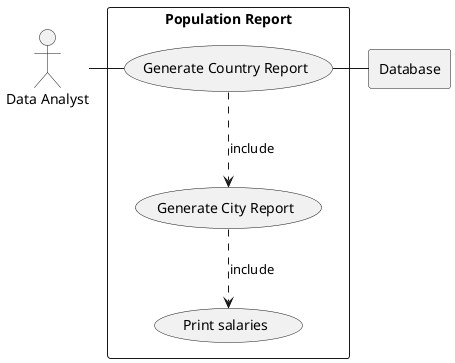 @startuml

actor DA as "Data Analyst"

rectangle Database

rectangle "Population Report" {
    usecase UC1 as "Generate Country Report"

    usecase UC2 as "Generate City Report"

    usecase UCa as "Print salaries"

    DA - UC1
    UC1 ..>UC2 : include
    UC2 ..>UCa : include
    UC1 - Database
}

@enduml